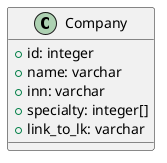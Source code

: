 @startuml
class Company {
    +id: integer
    +name: varchar
    +inn: varchar
    +specialty: integer[]
    +link_to_lk: varchar
}
@enduml